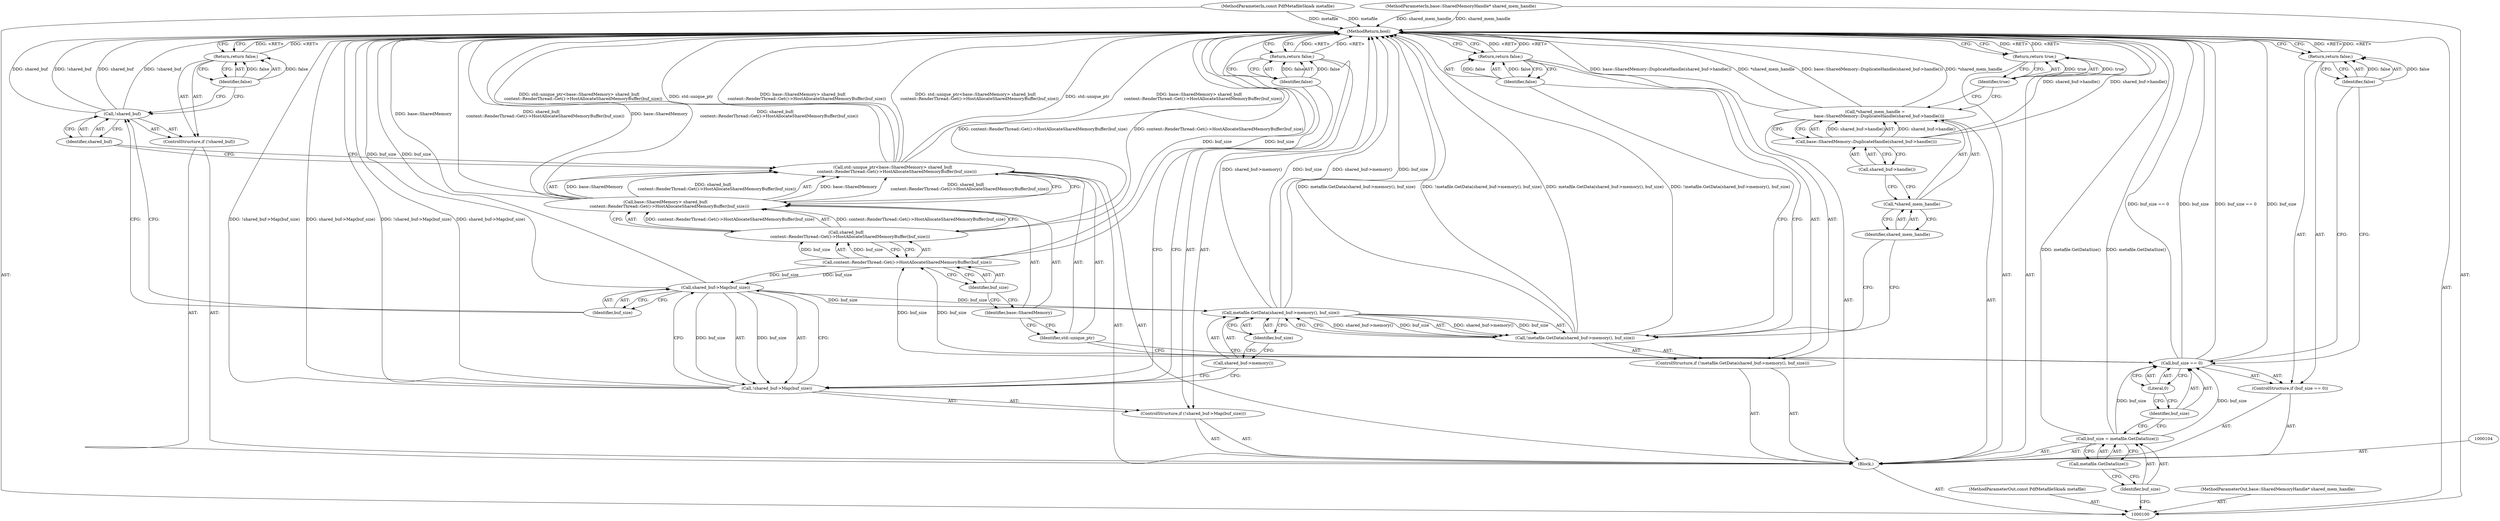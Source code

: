 digraph "1_Chrome_673ce95d481ea9368c4d4d43ac756ba1d6d9e608_0" {
"1000146" [label="(MethodReturn,bool)"];
"1000121" [label="(ControlStructure,if (!shared_buf))"];
"1000122" [label="(Call,!shared_buf)"];
"1000123" [label="(Identifier,shared_buf)"];
"1000125" [label="(Identifier,false)"];
"1000124" [label="(Return,return false;)"];
"1000126" [label="(ControlStructure,if (!shared_buf->Map(buf_size)))"];
"1000129" [label="(Identifier,buf_size)"];
"1000127" [label="(Call,!shared_buf->Map(buf_size))"];
"1000128" [label="(Call,shared_buf->Map(buf_size))"];
"1000131" [label="(Identifier,false)"];
"1000130" [label="(Return,return false;)"];
"1000132" [label="(ControlStructure,if (!metafile.GetData(shared_buf->memory(), buf_size)))"];
"1000135" [label="(Call,shared_buf->memory())"];
"1000136" [label="(Identifier,buf_size)"];
"1000133" [label="(Call,!metafile.GetData(shared_buf->memory(), buf_size))"];
"1000134" [label="(Call,metafile.GetData(shared_buf->memory(), buf_size))"];
"1000138" [label="(Identifier,false)"];
"1000137" [label="(Return,return false;)"];
"1000139" [label="(Call,*shared_mem_handle =\n      base::SharedMemory::DuplicateHandle(shared_buf->handle()))"];
"1000140" [label="(Call,*shared_mem_handle)"];
"1000141" [label="(Identifier,shared_mem_handle)"];
"1000101" [label="(MethodParameterIn,const PdfMetafileSkia& metafile)"];
"1000213" [label="(MethodParameterOut,const PdfMetafileSkia& metafile)"];
"1000143" [label="(Call,shared_buf->handle())"];
"1000142" [label="(Call,base::SharedMemory::DuplicateHandle(shared_buf->handle()))"];
"1000145" [label="(Identifier,true)"];
"1000144" [label="(Return,return true;)"];
"1000102" [label="(MethodParameterIn,base::SharedMemoryHandle* shared_mem_handle)"];
"1000214" [label="(MethodParameterOut,base::SharedMemoryHandle* shared_mem_handle)"];
"1000103" [label="(Block,)"];
"1000105" [label="(Call,buf_size = metafile.GetDataSize())"];
"1000106" [label="(Identifier,buf_size)"];
"1000107" [label="(Call,metafile.GetDataSize())"];
"1000111" [label="(Literal,0)"];
"1000108" [label="(ControlStructure,if (buf_size == 0))"];
"1000109" [label="(Call,buf_size == 0)"];
"1000110" [label="(Identifier,buf_size)"];
"1000113" [label="(Identifier,false)"];
"1000112" [label="(Return,return false;)"];
"1000116" [label="(Call,base::SharedMemory> shared_buf(\n      content::RenderThread::Get()->HostAllocateSharedMemoryBuffer(buf_size)))"];
"1000117" [label="(Identifier,base::SharedMemory)"];
"1000114" [label="(Call,std::unique_ptr<base::SharedMemory> shared_buf(\n      content::RenderThread::Get()->HostAllocateSharedMemoryBuffer(buf_size)))"];
"1000115" [label="(Identifier,std::unique_ptr)"];
"1000118" [label="(Call,shared_buf(\n      content::RenderThread::Get()->HostAllocateSharedMemoryBuffer(buf_size)))"];
"1000119" [label="(Call,content::RenderThread::Get()->HostAllocateSharedMemoryBuffer(buf_size))"];
"1000120" [label="(Identifier,buf_size)"];
"1000146" -> "1000100"  [label="AST: "];
"1000146" -> "1000112"  [label="CFG: "];
"1000146" -> "1000124"  [label="CFG: "];
"1000146" -> "1000130"  [label="CFG: "];
"1000146" -> "1000137"  [label="CFG: "];
"1000146" -> "1000144"  [label="CFG: "];
"1000144" -> "1000146"  [label="DDG: <RET>"];
"1000124" -> "1000146"  [label="DDG: <RET>"];
"1000137" -> "1000146"  [label="DDG: <RET>"];
"1000116" -> "1000146"  [label="DDG: base::SharedMemory"];
"1000116" -> "1000146"  [label="DDG: shared_buf(\n      content::RenderThread::Get()->HostAllocateSharedMemoryBuffer(buf_size))"];
"1000139" -> "1000146"  [label="DDG: base::SharedMemory::DuplicateHandle(shared_buf->handle())"];
"1000139" -> "1000146"  [label="DDG: *shared_mem_handle"];
"1000105" -> "1000146"  [label="DDG: metafile.GetDataSize()"];
"1000114" -> "1000146"  [label="DDG: std::unique_ptr<base::SharedMemory> shared_buf(\n      content::RenderThread::Get()->HostAllocateSharedMemoryBuffer(buf_size))"];
"1000114" -> "1000146"  [label="DDG: std::unique_ptr"];
"1000114" -> "1000146"  [label="DDG: base::SharedMemory> shared_buf(\n      content::RenderThread::Get()->HostAllocateSharedMemoryBuffer(buf_size))"];
"1000127" -> "1000146"  [label="DDG: !shared_buf->Map(buf_size)"];
"1000127" -> "1000146"  [label="DDG: shared_buf->Map(buf_size)"];
"1000118" -> "1000146"  [label="DDG: content::RenderThread::Get()->HostAllocateSharedMemoryBuffer(buf_size)"];
"1000109" -> "1000146"  [label="DDG: buf_size == 0"];
"1000109" -> "1000146"  [label="DDG: buf_size"];
"1000122" -> "1000146"  [label="DDG: shared_buf"];
"1000122" -> "1000146"  [label="DDG: !shared_buf"];
"1000128" -> "1000146"  [label="DDG: buf_size"];
"1000133" -> "1000146"  [label="DDG: metafile.GetData(shared_buf->memory(), buf_size)"];
"1000133" -> "1000146"  [label="DDG: !metafile.GetData(shared_buf->memory(), buf_size)"];
"1000102" -> "1000146"  [label="DDG: shared_mem_handle"];
"1000134" -> "1000146"  [label="DDG: shared_buf->memory()"];
"1000134" -> "1000146"  [label="DDG: buf_size"];
"1000101" -> "1000146"  [label="DDG: metafile"];
"1000119" -> "1000146"  [label="DDG: buf_size"];
"1000142" -> "1000146"  [label="DDG: shared_buf->handle()"];
"1000112" -> "1000146"  [label="DDG: <RET>"];
"1000130" -> "1000146"  [label="DDG: <RET>"];
"1000121" -> "1000103"  [label="AST: "];
"1000122" -> "1000121"  [label="AST: "];
"1000124" -> "1000121"  [label="AST: "];
"1000122" -> "1000121"  [label="AST: "];
"1000122" -> "1000123"  [label="CFG: "];
"1000123" -> "1000122"  [label="AST: "];
"1000125" -> "1000122"  [label="CFG: "];
"1000129" -> "1000122"  [label="CFG: "];
"1000122" -> "1000146"  [label="DDG: shared_buf"];
"1000122" -> "1000146"  [label="DDG: !shared_buf"];
"1000123" -> "1000122"  [label="AST: "];
"1000123" -> "1000114"  [label="CFG: "];
"1000122" -> "1000123"  [label="CFG: "];
"1000125" -> "1000124"  [label="AST: "];
"1000125" -> "1000122"  [label="CFG: "];
"1000124" -> "1000125"  [label="CFG: "];
"1000125" -> "1000124"  [label="DDG: false"];
"1000124" -> "1000121"  [label="AST: "];
"1000124" -> "1000125"  [label="CFG: "];
"1000125" -> "1000124"  [label="AST: "];
"1000146" -> "1000124"  [label="CFG: "];
"1000124" -> "1000146"  [label="DDG: <RET>"];
"1000125" -> "1000124"  [label="DDG: false"];
"1000126" -> "1000103"  [label="AST: "];
"1000127" -> "1000126"  [label="AST: "];
"1000130" -> "1000126"  [label="AST: "];
"1000129" -> "1000128"  [label="AST: "];
"1000129" -> "1000122"  [label="CFG: "];
"1000128" -> "1000129"  [label="CFG: "];
"1000127" -> "1000126"  [label="AST: "];
"1000127" -> "1000128"  [label="CFG: "];
"1000128" -> "1000127"  [label="AST: "];
"1000131" -> "1000127"  [label="CFG: "];
"1000135" -> "1000127"  [label="CFG: "];
"1000127" -> "1000146"  [label="DDG: !shared_buf->Map(buf_size)"];
"1000127" -> "1000146"  [label="DDG: shared_buf->Map(buf_size)"];
"1000128" -> "1000127"  [label="DDG: buf_size"];
"1000128" -> "1000127"  [label="AST: "];
"1000128" -> "1000129"  [label="CFG: "];
"1000129" -> "1000128"  [label="AST: "];
"1000127" -> "1000128"  [label="CFG: "];
"1000128" -> "1000146"  [label="DDG: buf_size"];
"1000128" -> "1000127"  [label="DDG: buf_size"];
"1000119" -> "1000128"  [label="DDG: buf_size"];
"1000128" -> "1000134"  [label="DDG: buf_size"];
"1000131" -> "1000130"  [label="AST: "];
"1000131" -> "1000127"  [label="CFG: "];
"1000130" -> "1000131"  [label="CFG: "];
"1000131" -> "1000130"  [label="DDG: false"];
"1000130" -> "1000126"  [label="AST: "];
"1000130" -> "1000131"  [label="CFG: "];
"1000131" -> "1000130"  [label="AST: "];
"1000146" -> "1000130"  [label="CFG: "];
"1000130" -> "1000146"  [label="DDG: <RET>"];
"1000131" -> "1000130"  [label="DDG: false"];
"1000132" -> "1000103"  [label="AST: "];
"1000133" -> "1000132"  [label="AST: "];
"1000137" -> "1000132"  [label="AST: "];
"1000135" -> "1000134"  [label="AST: "];
"1000135" -> "1000127"  [label="CFG: "];
"1000136" -> "1000135"  [label="CFG: "];
"1000136" -> "1000134"  [label="AST: "];
"1000136" -> "1000135"  [label="CFG: "];
"1000134" -> "1000136"  [label="CFG: "];
"1000133" -> "1000132"  [label="AST: "];
"1000133" -> "1000134"  [label="CFG: "];
"1000134" -> "1000133"  [label="AST: "];
"1000138" -> "1000133"  [label="CFG: "];
"1000141" -> "1000133"  [label="CFG: "];
"1000133" -> "1000146"  [label="DDG: metafile.GetData(shared_buf->memory(), buf_size)"];
"1000133" -> "1000146"  [label="DDG: !metafile.GetData(shared_buf->memory(), buf_size)"];
"1000134" -> "1000133"  [label="DDG: shared_buf->memory()"];
"1000134" -> "1000133"  [label="DDG: buf_size"];
"1000134" -> "1000133"  [label="AST: "];
"1000134" -> "1000136"  [label="CFG: "];
"1000135" -> "1000134"  [label="AST: "];
"1000136" -> "1000134"  [label="AST: "];
"1000133" -> "1000134"  [label="CFG: "];
"1000134" -> "1000146"  [label="DDG: shared_buf->memory()"];
"1000134" -> "1000146"  [label="DDG: buf_size"];
"1000134" -> "1000133"  [label="DDG: shared_buf->memory()"];
"1000134" -> "1000133"  [label="DDG: buf_size"];
"1000128" -> "1000134"  [label="DDG: buf_size"];
"1000138" -> "1000137"  [label="AST: "];
"1000138" -> "1000133"  [label="CFG: "];
"1000137" -> "1000138"  [label="CFG: "];
"1000138" -> "1000137"  [label="DDG: false"];
"1000137" -> "1000132"  [label="AST: "];
"1000137" -> "1000138"  [label="CFG: "];
"1000138" -> "1000137"  [label="AST: "];
"1000146" -> "1000137"  [label="CFG: "];
"1000137" -> "1000146"  [label="DDG: <RET>"];
"1000138" -> "1000137"  [label="DDG: false"];
"1000139" -> "1000103"  [label="AST: "];
"1000139" -> "1000142"  [label="CFG: "];
"1000140" -> "1000139"  [label="AST: "];
"1000142" -> "1000139"  [label="AST: "];
"1000145" -> "1000139"  [label="CFG: "];
"1000139" -> "1000146"  [label="DDG: base::SharedMemory::DuplicateHandle(shared_buf->handle())"];
"1000139" -> "1000146"  [label="DDG: *shared_mem_handle"];
"1000142" -> "1000139"  [label="DDG: shared_buf->handle()"];
"1000140" -> "1000139"  [label="AST: "];
"1000140" -> "1000141"  [label="CFG: "];
"1000141" -> "1000140"  [label="AST: "];
"1000143" -> "1000140"  [label="CFG: "];
"1000141" -> "1000140"  [label="AST: "];
"1000141" -> "1000133"  [label="CFG: "];
"1000140" -> "1000141"  [label="CFG: "];
"1000101" -> "1000100"  [label="AST: "];
"1000101" -> "1000146"  [label="DDG: metafile"];
"1000213" -> "1000100"  [label="AST: "];
"1000143" -> "1000142"  [label="AST: "];
"1000143" -> "1000140"  [label="CFG: "];
"1000142" -> "1000143"  [label="CFG: "];
"1000142" -> "1000139"  [label="AST: "];
"1000142" -> "1000143"  [label="CFG: "];
"1000143" -> "1000142"  [label="AST: "];
"1000139" -> "1000142"  [label="CFG: "];
"1000142" -> "1000146"  [label="DDG: shared_buf->handle()"];
"1000142" -> "1000139"  [label="DDG: shared_buf->handle()"];
"1000145" -> "1000144"  [label="AST: "];
"1000145" -> "1000139"  [label="CFG: "];
"1000144" -> "1000145"  [label="CFG: "];
"1000145" -> "1000144"  [label="DDG: true"];
"1000144" -> "1000103"  [label="AST: "];
"1000144" -> "1000145"  [label="CFG: "];
"1000145" -> "1000144"  [label="AST: "];
"1000146" -> "1000144"  [label="CFG: "];
"1000144" -> "1000146"  [label="DDG: <RET>"];
"1000145" -> "1000144"  [label="DDG: true"];
"1000102" -> "1000100"  [label="AST: "];
"1000102" -> "1000146"  [label="DDG: shared_mem_handle"];
"1000214" -> "1000100"  [label="AST: "];
"1000103" -> "1000100"  [label="AST: "];
"1000104" -> "1000103"  [label="AST: "];
"1000105" -> "1000103"  [label="AST: "];
"1000108" -> "1000103"  [label="AST: "];
"1000114" -> "1000103"  [label="AST: "];
"1000121" -> "1000103"  [label="AST: "];
"1000126" -> "1000103"  [label="AST: "];
"1000132" -> "1000103"  [label="AST: "];
"1000139" -> "1000103"  [label="AST: "];
"1000144" -> "1000103"  [label="AST: "];
"1000105" -> "1000103"  [label="AST: "];
"1000105" -> "1000107"  [label="CFG: "];
"1000106" -> "1000105"  [label="AST: "];
"1000107" -> "1000105"  [label="AST: "];
"1000110" -> "1000105"  [label="CFG: "];
"1000105" -> "1000146"  [label="DDG: metafile.GetDataSize()"];
"1000105" -> "1000109"  [label="DDG: buf_size"];
"1000106" -> "1000105"  [label="AST: "];
"1000106" -> "1000100"  [label="CFG: "];
"1000107" -> "1000106"  [label="CFG: "];
"1000107" -> "1000105"  [label="AST: "];
"1000107" -> "1000106"  [label="CFG: "];
"1000105" -> "1000107"  [label="CFG: "];
"1000111" -> "1000109"  [label="AST: "];
"1000111" -> "1000110"  [label="CFG: "];
"1000109" -> "1000111"  [label="CFG: "];
"1000108" -> "1000103"  [label="AST: "];
"1000109" -> "1000108"  [label="AST: "];
"1000112" -> "1000108"  [label="AST: "];
"1000109" -> "1000108"  [label="AST: "];
"1000109" -> "1000111"  [label="CFG: "];
"1000110" -> "1000109"  [label="AST: "];
"1000111" -> "1000109"  [label="AST: "];
"1000113" -> "1000109"  [label="CFG: "];
"1000115" -> "1000109"  [label="CFG: "];
"1000109" -> "1000146"  [label="DDG: buf_size == 0"];
"1000109" -> "1000146"  [label="DDG: buf_size"];
"1000105" -> "1000109"  [label="DDG: buf_size"];
"1000109" -> "1000119"  [label="DDG: buf_size"];
"1000110" -> "1000109"  [label="AST: "];
"1000110" -> "1000105"  [label="CFG: "];
"1000111" -> "1000110"  [label="CFG: "];
"1000113" -> "1000112"  [label="AST: "];
"1000113" -> "1000109"  [label="CFG: "];
"1000112" -> "1000113"  [label="CFG: "];
"1000113" -> "1000112"  [label="DDG: false"];
"1000112" -> "1000108"  [label="AST: "];
"1000112" -> "1000113"  [label="CFG: "];
"1000113" -> "1000112"  [label="AST: "];
"1000146" -> "1000112"  [label="CFG: "];
"1000112" -> "1000146"  [label="DDG: <RET>"];
"1000113" -> "1000112"  [label="DDG: false"];
"1000116" -> "1000114"  [label="AST: "];
"1000116" -> "1000118"  [label="CFG: "];
"1000117" -> "1000116"  [label="AST: "];
"1000118" -> "1000116"  [label="AST: "];
"1000114" -> "1000116"  [label="CFG: "];
"1000116" -> "1000146"  [label="DDG: base::SharedMemory"];
"1000116" -> "1000146"  [label="DDG: shared_buf(\n      content::RenderThread::Get()->HostAllocateSharedMemoryBuffer(buf_size))"];
"1000116" -> "1000114"  [label="DDG: base::SharedMemory"];
"1000116" -> "1000114"  [label="DDG: shared_buf(\n      content::RenderThread::Get()->HostAllocateSharedMemoryBuffer(buf_size))"];
"1000118" -> "1000116"  [label="DDG: content::RenderThread::Get()->HostAllocateSharedMemoryBuffer(buf_size)"];
"1000117" -> "1000116"  [label="AST: "];
"1000117" -> "1000115"  [label="CFG: "];
"1000120" -> "1000117"  [label="CFG: "];
"1000114" -> "1000103"  [label="AST: "];
"1000114" -> "1000116"  [label="CFG: "];
"1000115" -> "1000114"  [label="AST: "];
"1000116" -> "1000114"  [label="AST: "];
"1000123" -> "1000114"  [label="CFG: "];
"1000114" -> "1000146"  [label="DDG: std::unique_ptr<base::SharedMemory> shared_buf(\n      content::RenderThread::Get()->HostAllocateSharedMemoryBuffer(buf_size))"];
"1000114" -> "1000146"  [label="DDG: std::unique_ptr"];
"1000114" -> "1000146"  [label="DDG: base::SharedMemory> shared_buf(\n      content::RenderThread::Get()->HostAllocateSharedMemoryBuffer(buf_size))"];
"1000116" -> "1000114"  [label="DDG: base::SharedMemory"];
"1000116" -> "1000114"  [label="DDG: shared_buf(\n      content::RenderThread::Get()->HostAllocateSharedMemoryBuffer(buf_size))"];
"1000115" -> "1000114"  [label="AST: "];
"1000115" -> "1000109"  [label="CFG: "];
"1000117" -> "1000115"  [label="CFG: "];
"1000118" -> "1000116"  [label="AST: "];
"1000118" -> "1000119"  [label="CFG: "];
"1000119" -> "1000118"  [label="AST: "];
"1000116" -> "1000118"  [label="CFG: "];
"1000118" -> "1000146"  [label="DDG: content::RenderThread::Get()->HostAllocateSharedMemoryBuffer(buf_size)"];
"1000118" -> "1000116"  [label="DDG: content::RenderThread::Get()->HostAllocateSharedMemoryBuffer(buf_size)"];
"1000119" -> "1000118"  [label="DDG: buf_size"];
"1000119" -> "1000118"  [label="AST: "];
"1000119" -> "1000120"  [label="CFG: "];
"1000120" -> "1000119"  [label="AST: "];
"1000118" -> "1000119"  [label="CFG: "];
"1000119" -> "1000146"  [label="DDG: buf_size"];
"1000119" -> "1000118"  [label="DDG: buf_size"];
"1000109" -> "1000119"  [label="DDG: buf_size"];
"1000119" -> "1000128"  [label="DDG: buf_size"];
"1000120" -> "1000119"  [label="AST: "];
"1000120" -> "1000117"  [label="CFG: "];
"1000119" -> "1000120"  [label="CFG: "];
}
